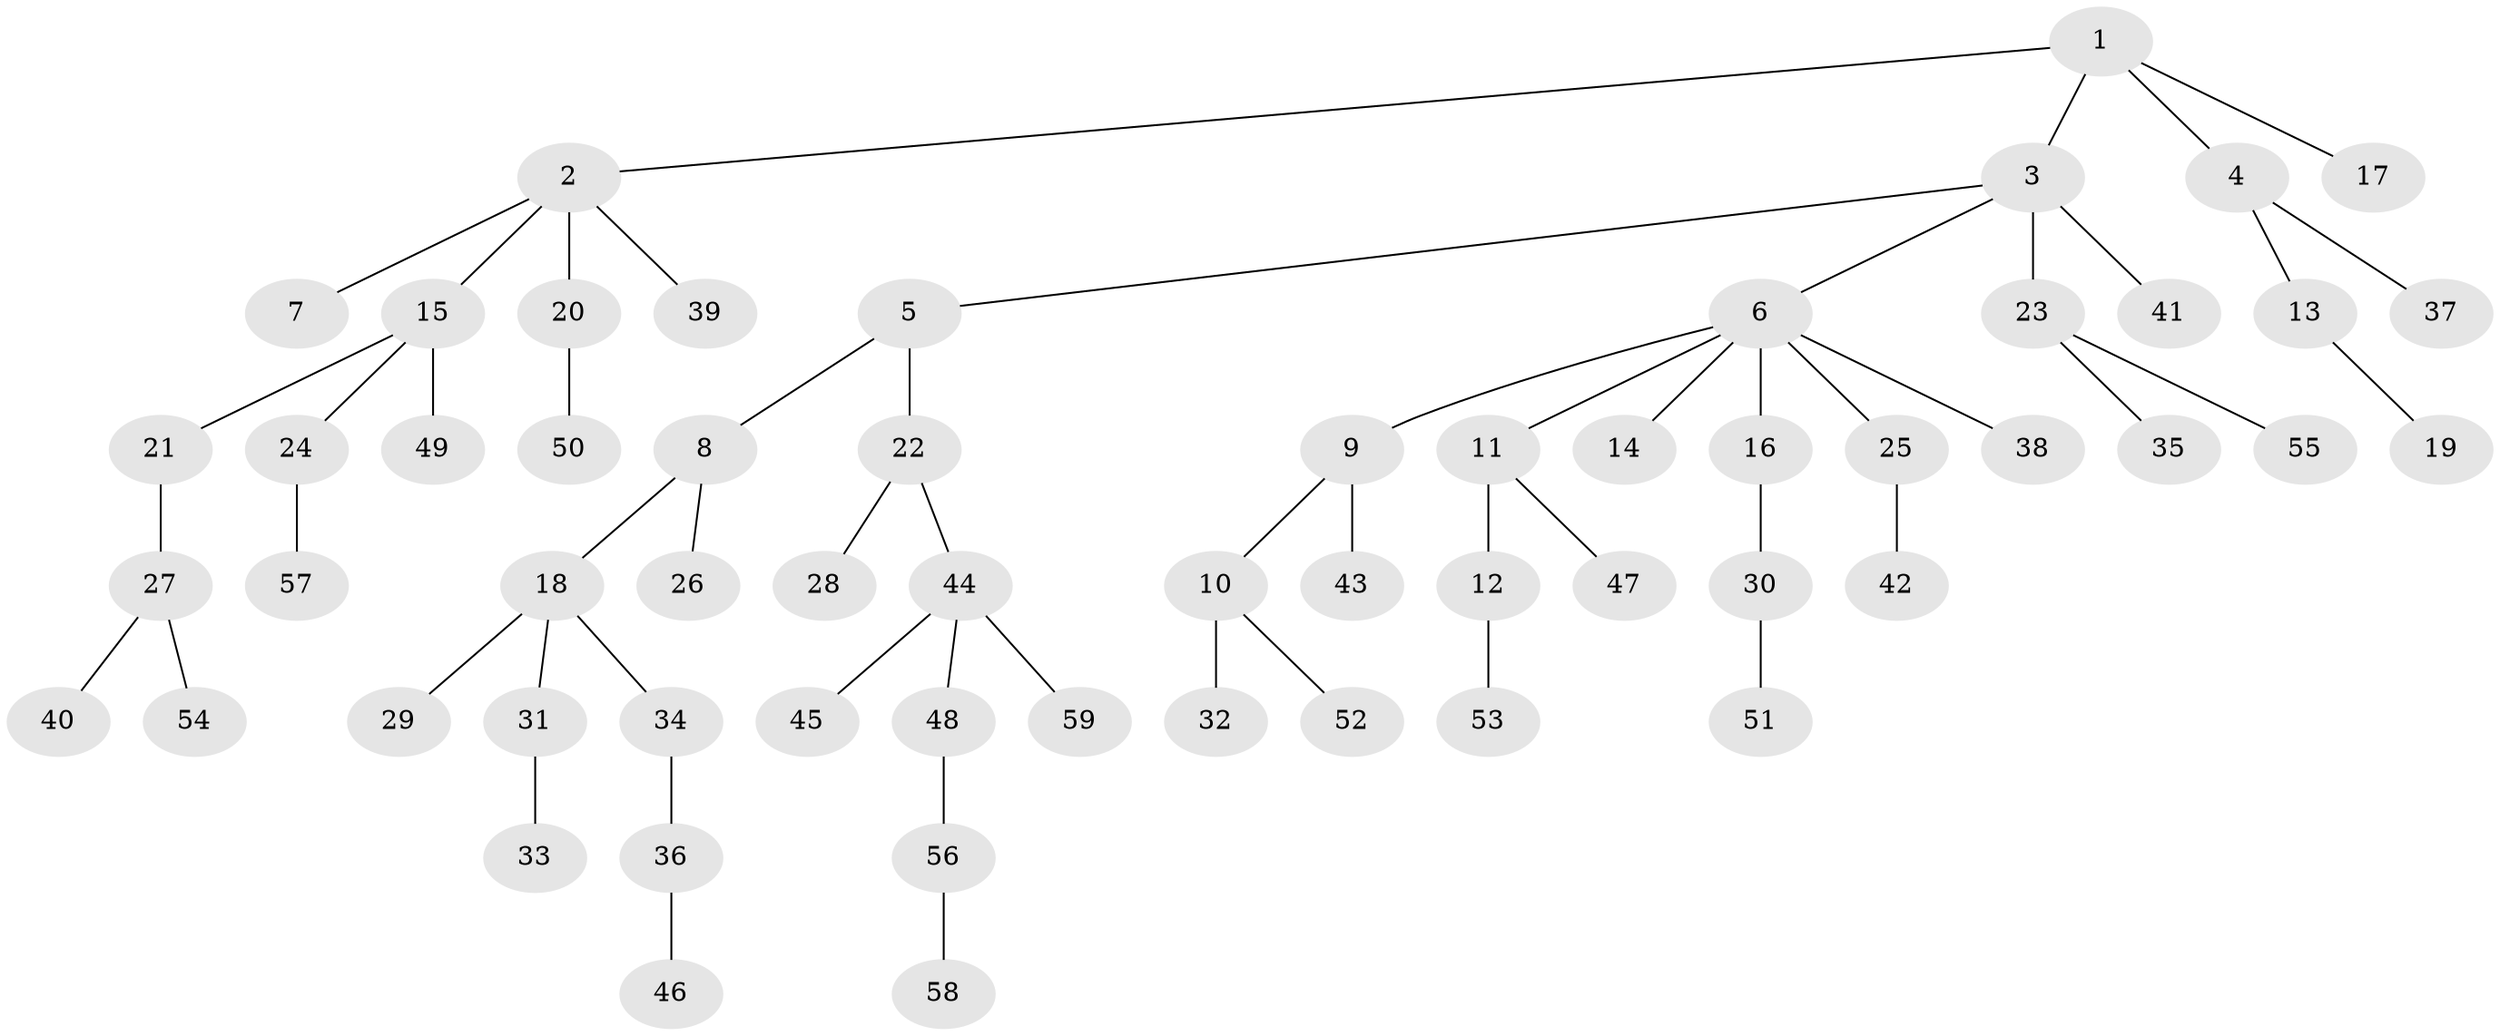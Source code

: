 // Generated by graph-tools (version 1.1) at 2025/50/03/09/25 03:50:17]
// undirected, 59 vertices, 58 edges
graph export_dot {
graph [start="1"]
  node [color=gray90,style=filled];
  1;
  2;
  3;
  4;
  5;
  6;
  7;
  8;
  9;
  10;
  11;
  12;
  13;
  14;
  15;
  16;
  17;
  18;
  19;
  20;
  21;
  22;
  23;
  24;
  25;
  26;
  27;
  28;
  29;
  30;
  31;
  32;
  33;
  34;
  35;
  36;
  37;
  38;
  39;
  40;
  41;
  42;
  43;
  44;
  45;
  46;
  47;
  48;
  49;
  50;
  51;
  52;
  53;
  54;
  55;
  56;
  57;
  58;
  59;
  1 -- 2;
  1 -- 3;
  1 -- 4;
  1 -- 17;
  2 -- 7;
  2 -- 15;
  2 -- 20;
  2 -- 39;
  3 -- 5;
  3 -- 6;
  3 -- 23;
  3 -- 41;
  4 -- 13;
  4 -- 37;
  5 -- 8;
  5 -- 22;
  6 -- 9;
  6 -- 11;
  6 -- 14;
  6 -- 16;
  6 -- 25;
  6 -- 38;
  8 -- 18;
  8 -- 26;
  9 -- 10;
  9 -- 43;
  10 -- 32;
  10 -- 52;
  11 -- 12;
  11 -- 47;
  12 -- 53;
  13 -- 19;
  15 -- 21;
  15 -- 24;
  15 -- 49;
  16 -- 30;
  18 -- 29;
  18 -- 31;
  18 -- 34;
  20 -- 50;
  21 -- 27;
  22 -- 28;
  22 -- 44;
  23 -- 35;
  23 -- 55;
  24 -- 57;
  25 -- 42;
  27 -- 40;
  27 -- 54;
  30 -- 51;
  31 -- 33;
  34 -- 36;
  36 -- 46;
  44 -- 45;
  44 -- 48;
  44 -- 59;
  48 -- 56;
  56 -- 58;
}
